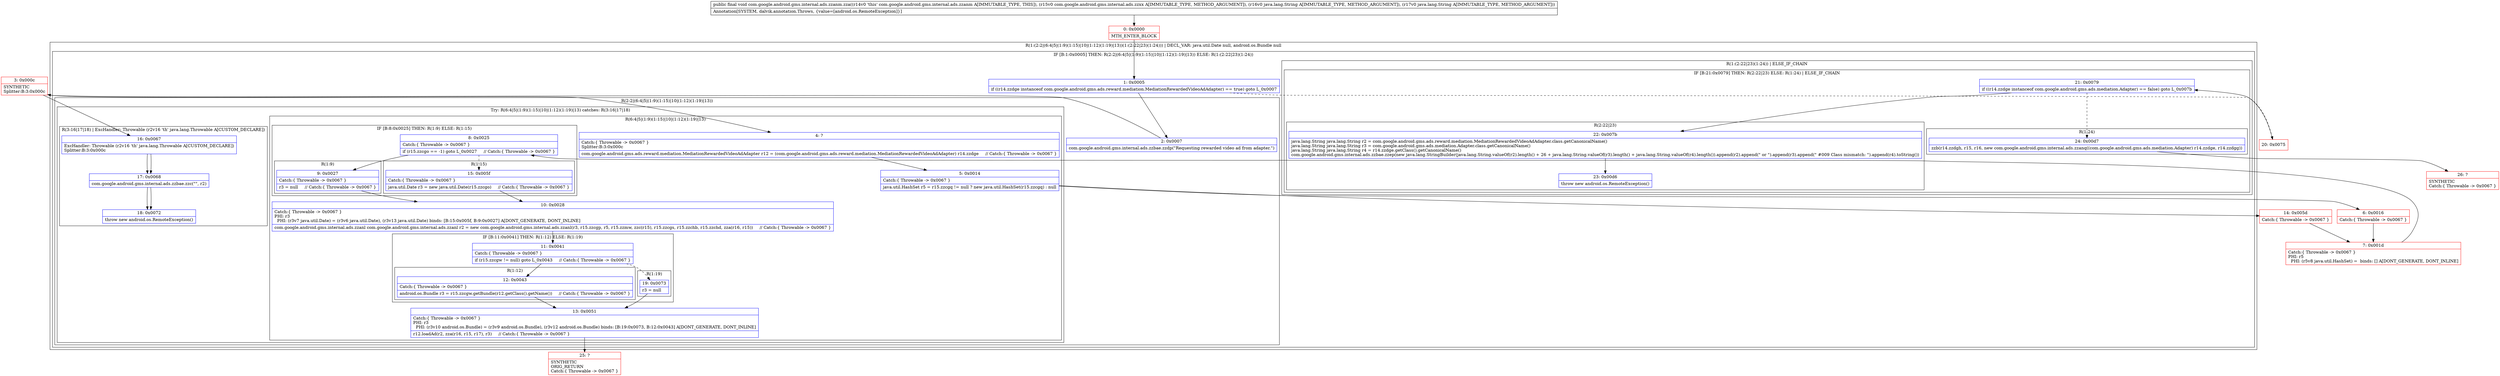 digraph "CFG forcom.google.android.gms.internal.ads.zzanm.zza(Lcom\/google\/android\/gms\/internal\/ads\/zzxx;Ljava\/lang\/String;Ljava\/lang\/String;)V" {
subgraph cluster_Region_1110797121 {
label = "R(1:(2:2|(6:4|5|(1:9)(1:15)|10|(1:12)(1:19)|13))(1:(2:22|23)(1:24))) | DECL_VAR: java.util.Date null, android.os.Bundle null\l";
node [shape=record,color=blue];
subgraph cluster_IfRegion_1348473967 {
label = "IF [B:1:0x0005] THEN: R(2:2|(6:4|5|(1:9)(1:15)|10|(1:12)(1:19)|13)) ELSE: R(1:(2:22|23)(1:24))";
node [shape=record,color=blue];
Node_1 [shape=record,label="{1\:\ 0x0005|if ((r14.zzdge instanceof com.google.android.gms.ads.reward.mediation.MediationRewardedVideoAdAdapter) == true) goto L_0x0007\l}"];
subgraph cluster_Region_1683835641 {
label = "R(2:2|(6:4|5|(1:9)(1:15)|10|(1:12)(1:19)|13))";
node [shape=record,color=blue];
Node_2 [shape=record,label="{2\:\ 0x0007|com.google.android.gms.internal.ads.zzbae.zzdp(\"Requesting rewarded video ad from adapter.\")\l}"];
subgraph cluster_TryCatchRegion_770119534 {
label = "Try: R(6:4|5|(1:9)(1:15)|10|(1:12)(1:19)|13) catches: R(3:16|17|18)";
node [shape=record,color=blue];
subgraph cluster_Region_111595943 {
label = "R(6:4|5|(1:9)(1:15)|10|(1:12)(1:19)|13)";
node [shape=record,color=blue];
Node_4 [shape=record,label="{4\:\ ?|Catch:\{ Throwable \-\> 0x0067 \}\lSplitter:B:3:0x000c\l|com.google.android.gms.ads.reward.mediation.MediationRewardedVideoAdAdapter r12 = (com.google.android.gms.ads.reward.mediation.MediationRewardedVideoAdAdapter) r14.zzdge     \/\/ Catch:\{ Throwable \-\> 0x0067 \}\l}"];
Node_5 [shape=record,label="{5\:\ 0x0014|Catch:\{ Throwable \-\> 0x0067 \}\l|java.util.HashSet r5 = r15.zzcgq != null ? new java.util.HashSet(r15.zzcgq) : null\l}"];
subgraph cluster_IfRegion_1155604208 {
label = "IF [B:8:0x0025] THEN: R(1:9) ELSE: R(1:15)";
node [shape=record,color=blue];
Node_8 [shape=record,label="{8\:\ 0x0025|Catch:\{ Throwable \-\> 0x0067 \}\l|if (r15.zzcgo == \-1) goto L_0x0027     \/\/ Catch:\{ Throwable \-\> 0x0067 \}\l}"];
subgraph cluster_Region_2119506694 {
label = "R(1:9)";
node [shape=record,color=blue];
Node_9 [shape=record,label="{9\:\ 0x0027|Catch:\{ Throwable \-\> 0x0067 \}\l|r3 = null     \/\/ Catch:\{ Throwable \-\> 0x0067 \}\l}"];
}
subgraph cluster_Region_1632567240 {
label = "R(1:15)";
node [shape=record,color=blue];
Node_15 [shape=record,label="{15\:\ 0x005f|Catch:\{ Throwable \-\> 0x0067 \}\l|java.util.Date r3 = new java.util.Date(r15.zzcgo)     \/\/ Catch:\{ Throwable \-\> 0x0067 \}\l}"];
}
}
Node_10 [shape=record,label="{10\:\ 0x0028|Catch:\{ Throwable \-\> 0x0067 \}\lPHI: r3 \l  PHI: (r3v7 java.util.Date) = (r3v6 java.util.Date), (r3v13 java.util.Date) binds: [B:15:0x005f, B:9:0x0027] A[DONT_GENERATE, DONT_INLINE]\l|com.google.android.gms.internal.ads.zzanl com.google.android.gms.internal.ads.zzanl r2 = new com.google.android.gms.internal.ads.zzanl(r3, r15.zzcgp, r5, r15.zzmw, zzc(r15), r15.zzcgs, r15.zzchb, r15.zzchd, zza(r16, r15))     \/\/ Catch:\{ Throwable \-\> 0x0067 \}\l}"];
subgraph cluster_IfRegion_351451503 {
label = "IF [B:11:0x0041] THEN: R(1:12) ELSE: R(1:19)";
node [shape=record,color=blue];
Node_11 [shape=record,label="{11\:\ 0x0041|Catch:\{ Throwable \-\> 0x0067 \}\l|if (r15.zzcgw != null) goto L_0x0043     \/\/ Catch:\{ Throwable \-\> 0x0067 \}\l}"];
subgraph cluster_Region_941749400 {
label = "R(1:12)";
node [shape=record,color=blue];
Node_12 [shape=record,label="{12\:\ 0x0043|Catch:\{ Throwable \-\> 0x0067 \}\l|android.os.Bundle r3 = r15.zzcgw.getBundle(r12.getClass().getName())     \/\/ Catch:\{ Throwable \-\> 0x0067 \}\l}"];
}
subgraph cluster_Region_1322174082 {
label = "R(1:19)";
node [shape=record,color=blue];
Node_19 [shape=record,label="{19\:\ 0x0073|r3 = null\l}"];
}
}
Node_13 [shape=record,label="{13\:\ 0x0051|Catch:\{ Throwable \-\> 0x0067 \}\lPHI: r3 \l  PHI: (r3v10 android.os.Bundle) = (r3v9 android.os.Bundle), (r3v12 android.os.Bundle) binds: [B:19:0x0073, B:12:0x0043] A[DONT_GENERATE, DONT_INLINE]\l|r12.loadAd(r2, zza(r16, r15, r17), r3)     \/\/ Catch:\{ Throwable \-\> 0x0067 \}\l}"];
}
subgraph cluster_Region_452338570 {
label = "R(3:16|17|18) | ExcHandler: Throwable (r2v16 'th' java.lang.Throwable A[CUSTOM_DECLARE])\l";
node [shape=record,color=blue];
Node_16 [shape=record,label="{16\:\ 0x0067|ExcHandler: Throwable (r2v16 'th' java.lang.Throwable A[CUSTOM_DECLARE])\lSplitter:B:3:0x000c\l}"];
Node_17 [shape=record,label="{17\:\ 0x0068|com.google.android.gms.internal.ads.zzbae.zzc(\"\", r2)\l}"];
Node_18 [shape=record,label="{18\:\ 0x0072|throw new android.os.RemoteException()\l}"];
}
}
}
subgraph cluster_Region_264178653 {
label = "R(1:(2:22|23)(1:24)) | ELSE_IF_CHAIN\l";
node [shape=record,color=blue];
subgraph cluster_IfRegion_1139118660 {
label = "IF [B:21:0x0079] THEN: R(2:22|23) ELSE: R(1:24) | ELSE_IF_CHAIN\l";
node [shape=record,color=blue];
Node_21 [shape=record,label="{21\:\ 0x0079|if ((r14.zzdge instanceof com.google.android.gms.ads.mediation.Adapter) == false) goto L_0x007b\l}"];
subgraph cluster_Region_1042555931 {
label = "R(2:22|23)";
node [shape=record,color=blue];
Node_22 [shape=record,label="{22\:\ 0x007b|java.lang.String java.lang.String r2 = com.google.android.gms.ads.reward.mediation.MediationRewardedVideoAdAdapter.class.getCanonicalName()\ljava.lang.String java.lang.String r3 = com.google.android.gms.ads.mediation.Adapter.class.getCanonicalName()\ljava.lang.String java.lang.String r4 = r14.zzdge.getClass().getCanonicalName()\lcom.google.android.gms.internal.ads.zzbae.zzep(new java.lang.StringBuilder(java.lang.String.valueOf(r2).length() + 26 + java.lang.String.valueOf(r3).length() + java.lang.String.valueOf(r4).length()).append(r2).append(\" or \").append(r3).append(\" #009 Class mismatch: \").append(r4).toString())\l}"];
Node_23 [shape=record,label="{23\:\ 0x00d6|throw new android.os.RemoteException()\l}"];
}
subgraph cluster_Region_1121809046 {
label = "R(1:24)";
node [shape=record,color=blue];
Node_24 [shape=record,label="{24\:\ 0x00d7|zzb(r14.zzdgh, r15, r16, new com.google.android.gms.internal.ads.zzanq((com.google.android.gms.ads.mediation.Adapter) r14.zzdge, r14.zzdgg))\l}"];
}
}
}
}
}
subgraph cluster_Region_452338570 {
label = "R(3:16|17|18) | ExcHandler: Throwable (r2v16 'th' java.lang.Throwable A[CUSTOM_DECLARE])\l";
node [shape=record,color=blue];
Node_16 [shape=record,label="{16\:\ 0x0067|ExcHandler: Throwable (r2v16 'th' java.lang.Throwable A[CUSTOM_DECLARE])\lSplitter:B:3:0x000c\l}"];
Node_17 [shape=record,label="{17\:\ 0x0068|com.google.android.gms.internal.ads.zzbae.zzc(\"\", r2)\l}"];
Node_18 [shape=record,label="{18\:\ 0x0072|throw new android.os.RemoteException()\l}"];
}
Node_0 [shape=record,color=red,label="{0\:\ 0x0000|MTH_ENTER_BLOCK\l}"];
Node_3 [shape=record,color=red,label="{3\:\ 0x000c|SYNTHETIC\lSplitter:B:3:0x000c\l}"];
Node_6 [shape=record,color=red,label="{6\:\ 0x0016|Catch:\{ Throwable \-\> 0x0067 \}\l}"];
Node_7 [shape=record,color=red,label="{7\:\ 0x001d|Catch:\{ Throwable \-\> 0x0067 \}\lPHI: r5 \l  PHI: (r5v8 java.util.HashSet) =  binds: [] A[DONT_GENERATE, DONT_INLINE]\l}"];
Node_14 [shape=record,color=red,label="{14\:\ 0x005d|Catch:\{ Throwable \-\> 0x0067 \}\l}"];
Node_20 [shape=record,color=red,label="{20\:\ 0x0075}"];
Node_25 [shape=record,color=red,label="{25\:\ ?|SYNTHETIC\lORIG_RETURN\lCatch:\{ Throwable \-\> 0x0067 \}\l}"];
Node_26 [shape=record,color=red,label="{26\:\ ?|SYNTHETIC\lCatch:\{ Throwable \-\> 0x0067 \}\l}"];
MethodNode[shape=record,label="{public final void com.google.android.gms.internal.ads.zzanm.zza((r14v0 'this' com.google.android.gms.internal.ads.zzanm A[IMMUTABLE_TYPE, THIS]), (r15v0 com.google.android.gms.internal.ads.zzxx A[IMMUTABLE_TYPE, METHOD_ARGUMENT]), (r16v0 java.lang.String A[IMMUTABLE_TYPE, METHOD_ARGUMENT]), (r17v0 java.lang.String A[IMMUTABLE_TYPE, METHOD_ARGUMENT]))  | Annotation[SYSTEM, dalvik.annotation.Throws, \{value=[android.os.RemoteException]\}]\l}"];
MethodNode -> Node_0;
Node_1 -> Node_2;
Node_1 -> Node_20[style=dashed];
Node_2 -> Node_3;
Node_4 -> Node_5;
Node_5 -> Node_6;
Node_5 -> Node_14;
Node_8 -> Node_9;
Node_8 -> Node_15[style=dashed];
Node_9 -> Node_10;
Node_15 -> Node_10;
Node_10 -> Node_11;
Node_11 -> Node_12;
Node_11 -> Node_19[style=dashed];
Node_12 -> Node_13;
Node_19 -> Node_13;
Node_13 -> Node_25;
Node_16 -> Node_17;
Node_17 -> Node_18;
Node_21 -> Node_22;
Node_21 -> Node_24[style=dashed];
Node_22 -> Node_23;
Node_24 -> Node_26;
Node_16 -> Node_17;
Node_17 -> Node_18;
Node_0 -> Node_1;
Node_3 -> Node_4;
Node_3 -> Node_16;
Node_6 -> Node_7;
Node_7 -> Node_8;
Node_14 -> Node_7;
Node_20 -> Node_21;
}

